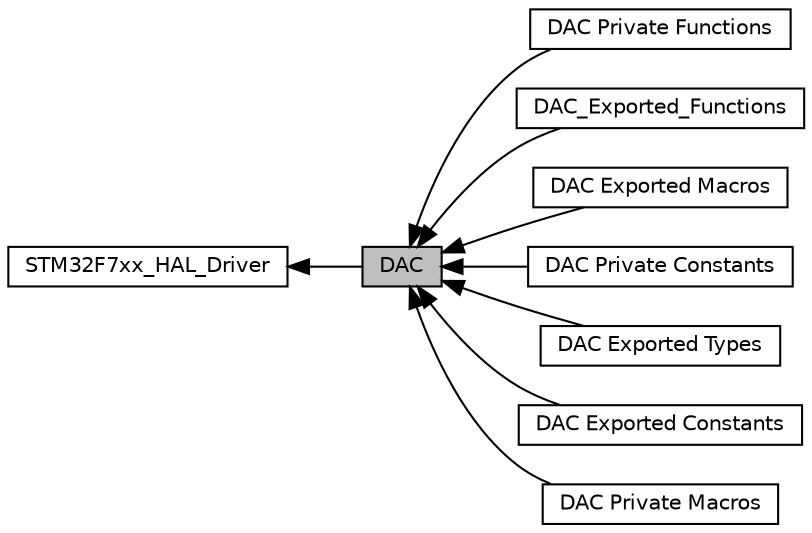 digraph "DAC"
{
  edge [fontname="Helvetica",fontsize="10",labelfontname="Helvetica",labelfontsize="10"];
  node [fontname="Helvetica",fontsize="10",shape=record];
  rankdir=LR;
  Node7 [label="DAC Private Functions",height=0.2,width=0.4,color="black", fillcolor="white", style="filled",URL="$group___d_a_c___private___functions.html"];
  Node8 [label="DAC_Exported_Functions",height=0.2,width=0.4,color="black", fillcolor="white", style="filled",URL="$group___d_a_c___exported___functions.html"];
  Node0 [label="DAC",height=0.2,width=0.4,color="black", fillcolor="grey75", style="filled", fontcolor="black"];
  Node4 [label="DAC Exported Macros",height=0.2,width=0.4,color="black", fillcolor="white", style="filled",URL="$group___d_a_c___exported___macros.html"];
  Node5 [label="DAC Private Constants",height=0.2,width=0.4,color="black", fillcolor="white", style="filled",URL="$group___d_a_c___private___constants.html"];
  Node1 [label="STM32F7xx_HAL_Driver",height=0.2,width=0.4,color="black", fillcolor="white", style="filled",URL="$group___s_t_m32_f7xx___h_a_l___driver.html"];
  Node2 [label="DAC Exported Types",height=0.2,width=0.4,color="black", fillcolor="white", style="filled",URL="$group___d_a_c___exported___types.html"];
  Node3 [label="DAC Exported Constants",height=0.2,width=0.4,color="black", fillcolor="white", style="filled",URL="$group___d_a_c___exported___constants.html"];
  Node6 [label="DAC Private Macros",height=0.2,width=0.4,color="black", fillcolor="white", style="filled",URL="$group___d_a_c___private___macros.html"];
  Node1->Node0 [shape=plaintext, dir="back", style="solid"];
  Node0->Node2 [shape=plaintext, dir="back", style="solid"];
  Node0->Node3 [shape=plaintext, dir="back", style="solid"];
  Node0->Node4 [shape=plaintext, dir="back", style="solid"];
  Node0->Node5 [shape=plaintext, dir="back", style="solid"];
  Node0->Node6 [shape=plaintext, dir="back", style="solid"];
  Node0->Node7 [shape=plaintext, dir="back", style="solid"];
  Node0->Node8 [shape=plaintext, dir="back", style="solid"];
}
